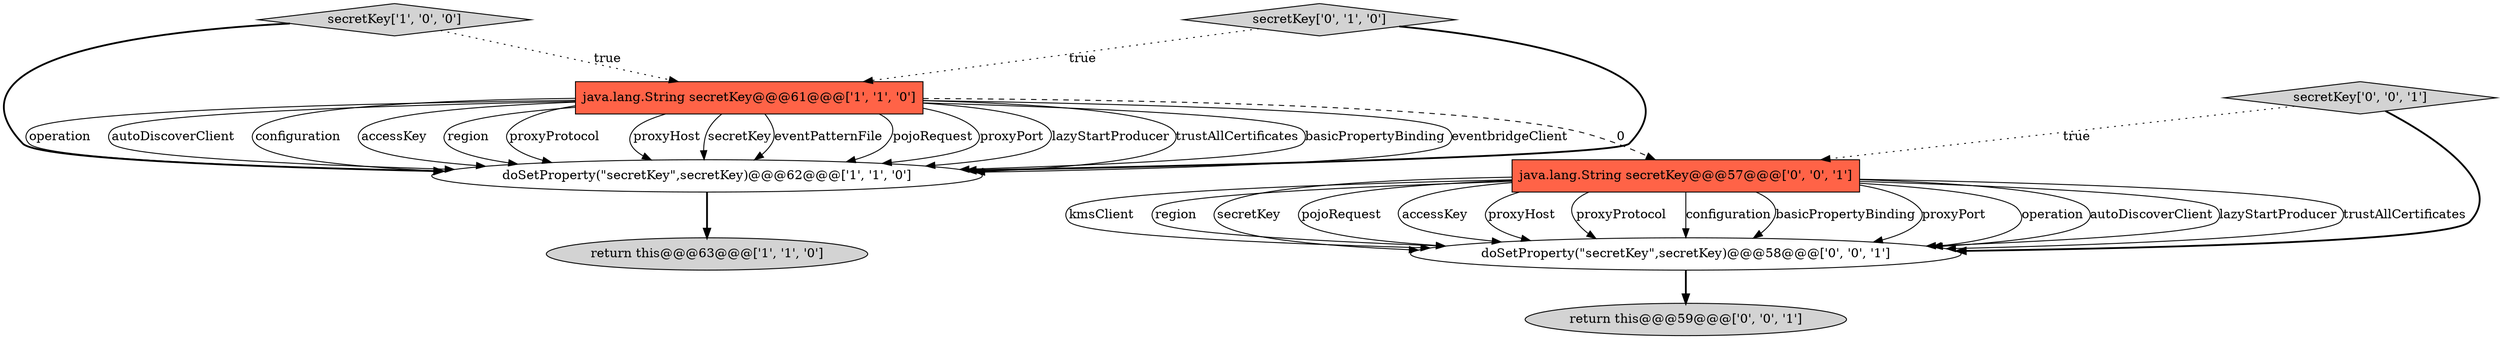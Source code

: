 digraph {
1 [style = filled, label = "doSetProperty(\"secretKey\",secretKey)@@@62@@@['1', '1', '0']", fillcolor = white, shape = ellipse image = "AAA0AAABBB1BBB"];
7 [style = filled, label = "return this@@@59@@@['0', '0', '1']", fillcolor = lightgray, shape = ellipse image = "AAA0AAABBB3BBB"];
2 [style = filled, label = "return this@@@63@@@['1', '1', '0']", fillcolor = lightgray, shape = ellipse image = "AAA0AAABBB1BBB"];
6 [style = filled, label = "java.lang.String secretKey@@@57@@@['0', '0', '1']", fillcolor = tomato, shape = box image = "AAA0AAABBB3BBB"];
3 [style = filled, label = "secretKey['1', '0', '0']", fillcolor = lightgray, shape = diamond image = "AAA0AAABBB1BBB"];
0 [style = filled, label = "java.lang.String secretKey@@@61@@@['1', '1', '0']", fillcolor = tomato, shape = box image = "AAA0AAABBB1BBB"];
4 [style = filled, label = "secretKey['0', '1', '0']", fillcolor = lightgray, shape = diamond image = "AAA0AAABBB2BBB"];
8 [style = filled, label = "secretKey['0', '0', '1']", fillcolor = lightgray, shape = diamond image = "AAA0AAABBB3BBB"];
5 [style = filled, label = "doSetProperty(\"secretKey\",secretKey)@@@58@@@['0', '0', '1']", fillcolor = white, shape = ellipse image = "AAA0AAABBB3BBB"];
0->1 [style = solid, label="secretKey"];
6->5 [style = solid, label="operation"];
8->5 [style = bold, label=""];
0->1 [style = solid, label="eventPatternFile"];
6->5 [style = solid, label="autoDiscoverClient"];
6->5 [style = solid, label="lazyStartProducer"];
0->6 [style = dashed, label="0"];
0->1 [style = solid, label="pojoRequest"];
0->1 [style = solid, label="proxyPort"];
8->6 [style = dotted, label="true"];
0->1 [style = solid, label="lazyStartProducer"];
6->5 [style = solid, label="trustAllCertificates"];
6->5 [style = solid, label="kmsClient"];
0->1 [style = solid, label="trustAllCertificates"];
0->1 [style = solid, label="basicPropertyBinding"];
0->1 [style = solid, label="eventbridgeClient"];
4->0 [style = dotted, label="true"];
3->1 [style = bold, label=""];
4->1 [style = bold, label=""];
6->5 [style = solid, label="region"];
3->0 [style = dotted, label="true"];
0->1 [style = solid, label="operation"];
6->5 [style = solid, label="secretKey"];
6->5 [style = solid, label="pojoRequest"];
6->5 [style = solid, label="accessKey"];
6->5 [style = solid, label="proxyHost"];
0->1 [style = solid, label="autoDiscoverClient"];
0->1 [style = solid, label="configuration"];
6->5 [style = solid, label="proxyProtocol"];
0->1 [style = solid, label="accessKey"];
6->5 [style = solid, label="configuration"];
0->1 [style = solid, label="region"];
0->1 [style = solid, label="proxyProtocol"];
6->5 [style = solid, label="basicPropertyBinding"];
6->5 [style = solid, label="proxyPort"];
1->2 [style = bold, label=""];
5->7 [style = bold, label=""];
0->1 [style = solid, label="proxyHost"];
}
